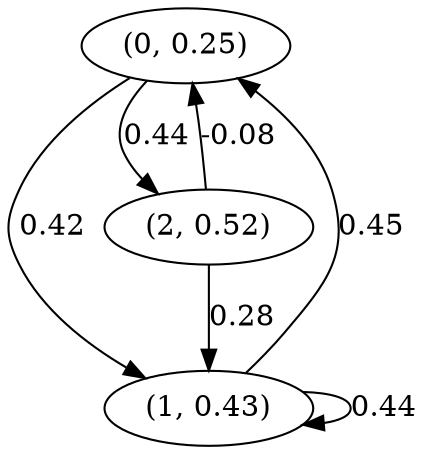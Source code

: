 digraph {
    0 [ label = "(0, 0.25)" ]
    1 [ label = "(1, 0.43)" ]
    2 [ label = "(2, 0.52)" ]
    1 -> 1 [ label = "0.44" ]
    1 -> 0 [ label = "0.45" ]
    2 -> 0 [ label = "-0.08" ]
    0 -> 1 [ label = "0.42" ]
    2 -> 1 [ label = "0.28" ]
    0 -> 2 [ label = "0.44" ]
}

